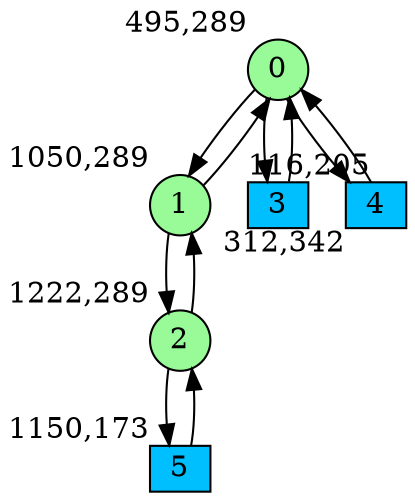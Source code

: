 digraph G {
graph [bgcolor=white]
node [shape=circle, style = filled, fillcolor=white,fixedsize=true, width=0.4, height=0.3 ]
0[xlabel="495,289", pos = "5.92188,0.828125!", fillcolor=palegreen ];
1[xlabel="1050,289", pos = "14.5938,0.828125!", fillcolor=palegreen ];
2[xlabel="1222,289", pos = "17.2813,0.828125!", fillcolor=palegreen ];
3[xlabel="116,205", pos = "0,2.14063!", fillcolor=deepskyblue, shape=box ];
4[xlabel="312,342", pos = "3.0625,0!", fillcolor=deepskyblue, shape=box ];
5[xlabel="1150,173", pos = "16.1563,2.64063!", fillcolor=deepskyblue, shape=box ];
0->1 ;
0->3 ;
0->4 ;
1->0 ;
1->2 ;
2->1 ;
2->5 ;
3->0 ;
4->0 ;
5->2 ;
}

